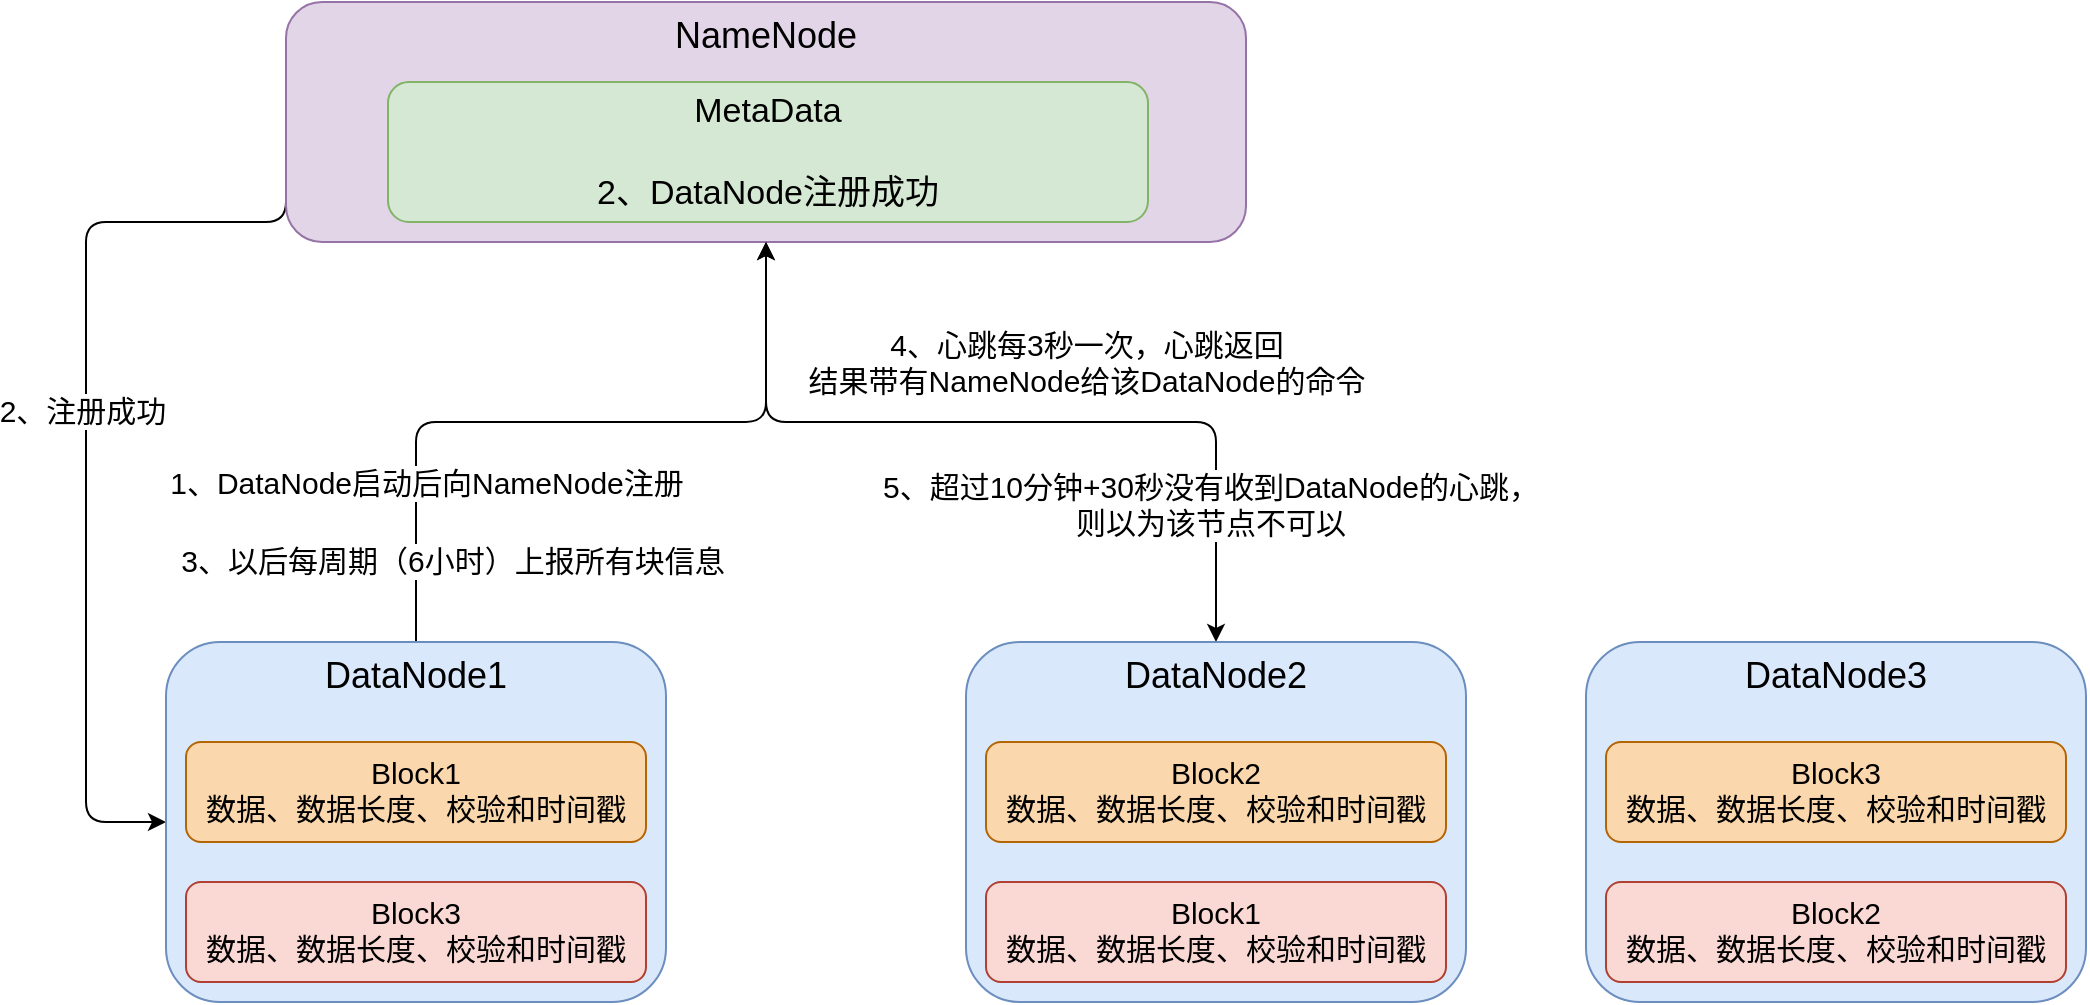 <mxfile version="20.7.4" type="device"><diagram id="k7M-R52TAv8aElYW2v4N" name="第 1 页"><mxGraphModel dx="2711" dy="904" grid="1" gridSize="10" guides="1" tooltips="1" connect="1" arrows="1" fold="1" page="1" pageScale="1" pageWidth="827" pageHeight="1169" math="0" shadow="0"><root><mxCell id="0"/><mxCell id="1" parent="0"/><mxCell id="m9uHF5oFQVav8fRi6qwv-14" style="edgeStyle=orthogonalEdgeStyle;rounded=1;orthogonalLoop=1;jettySize=auto;html=1;exitX=0;exitY=0.5;exitDx=0;exitDy=0;entryX=0;entryY=0.5;entryDx=0;entryDy=0;fontSize=15;" edge="1" parent="1" source="m9uHF5oFQVav8fRi6qwv-1" target="m9uHF5oFQVav8fRi6qwv-3"><mxGeometry relative="1" as="geometry"><Array as="points"><mxPoint x="20" y="120"/><mxPoint x="20" y="420"/></Array></mxGeometry></mxCell><mxCell id="m9uHF5oFQVav8fRi6qwv-15" value="2、注册成功" style="edgeLabel;html=1;align=center;verticalAlign=middle;resizable=0;points=[];fontSize=15;" vertex="1" connectable="0" parent="m9uHF5oFQVav8fRi6qwv-14"><mxGeometry x="-0.061" y="-2" relative="1" as="geometry"><mxPoint y="14" as="offset"/></mxGeometry></mxCell><mxCell id="m9uHF5oFQVav8fRi6qwv-1" value="NameNode" style="rounded=1;whiteSpace=wrap;html=1;fillColor=#e1d5e7;strokeColor=#9673a6;fontSize=18;align=center;verticalAlign=top;" vertex="1" parent="1"><mxGeometry x="120" y="10" width="480" height="120" as="geometry"/></mxCell><mxCell id="m9uHF5oFQVav8fRi6qwv-2" value="MetaData&lt;br&gt;&lt;br&gt;2、DataNode注册成功" style="rounded=1;whiteSpace=wrap;html=1;fillColor=#d5e8d4;strokeColor=#82b366;fontSize=17;align=center;verticalAlign=middle;" vertex="1" parent="1"><mxGeometry x="171" y="50" width="380" height="70" as="geometry"/></mxCell><mxCell id="m9uHF5oFQVav8fRi6qwv-16" style="edgeStyle=orthogonalEdgeStyle;rounded=1;orthogonalLoop=1;jettySize=auto;html=1;exitX=0.5;exitY=0;exitDx=0;exitDy=0;entryX=0.5;entryY=1;entryDx=0;entryDy=0;fontSize=15;" edge="1" parent="1" source="m9uHF5oFQVav8fRi6qwv-3" target="m9uHF5oFQVav8fRi6qwv-1"><mxGeometry relative="1" as="geometry"><Array as="points"><mxPoint x="185" y="220"/><mxPoint x="360" y="220"/></Array></mxGeometry></mxCell><mxCell id="m9uHF5oFQVav8fRi6qwv-18" value="1、DataNode启动后向NameNode注册" style="edgeLabel;html=1;align=center;verticalAlign=middle;resizable=0;points=[];fontSize=15;" vertex="1" connectable="0" parent="m9uHF5oFQVav8fRi6qwv-16"><mxGeometry x="-0.669" y="2" relative="1" as="geometry"><mxPoint x="7" y="-18" as="offset"/></mxGeometry></mxCell><mxCell id="m9uHF5oFQVav8fRi6qwv-3" value="DataNode1" style="rounded=1;whiteSpace=wrap;html=1;fillColor=#dae8fc;strokeColor=#6c8ebf;fontSize=18;align=center;verticalAlign=top;" vertex="1" parent="1"><mxGeometry x="60" y="330" width="250" height="180" as="geometry"/></mxCell><mxCell id="m9uHF5oFQVav8fRi6qwv-4" value="Block1&lt;br style=&quot;font-size: 15px;&quot;&gt;数据、数据长度、校验和时间戳" style="rounded=1;whiteSpace=wrap;html=1;fillColor=#fad7ac;strokeColor=#b46504;fontSize=15;align=center;verticalAlign=top;" vertex="1" parent="1"><mxGeometry x="70" y="380" width="230" height="50" as="geometry"/></mxCell><mxCell id="m9uHF5oFQVav8fRi6qwv-5" value="Block3&lt;br style=&quot;font-size: 15px;&quot;&gt;数据、数据长度、校验和时间戳" style="rounded=1;whiteSpace=wrap;html=1;fillColor=#fad9d5;strokeColor=#ae4132;fontSize=15;align=center;verticalAlign=top;" vertex="1" parent="1"><mxGeometry x="70" y="450" width="230" height="50" as="geometry"/></mxCell><mxCell id="m9uHF5oFQVav8fRi6qwv-17" style="edgeStyle=orthogonalEdgeStyle;rounded=1;orthogonalLoop=1;jettySize=auto;html=1;exitX=0.5;exitY=0;exitDx=0;exitDy=0;entryX=0.5;entryY=1;entryDx=0;entryDy=0;fontSize=15;startArrow=classic;startFill=1;" edge="1" parent="1" source="m9uHF5oFQVav8fRi6qwv-6" target="m9uHF5oFQVav8fRi6qwv-1"><mxGeometry relative="1" as="geometry"><Array as="points"><mxPoint x="585" y="220"/><mxPoint x="360" y="220"/></Array></mxGeometry></mxCell><mxCell id="m9uHF5oFQVav8fRi6qwv-20" value="4、心跳每3秒一次，心跳返回&lt;br&gt;结果带有NameNode给该DataNode的命令" style="edgeLabel;html=1;align=center;verticalAlign=middle;resizable=0;points=[];fontSize=15;" vertex="1" connectable="0" parent="m9uHF5oFQVav8fRi6qwv-17"><mxGeometry x="-0.621" y="-1" relative="1" as="geometry"><mxPoint x="-66" y="-60" as="offset"/></mxGeometry></mxCell><mxCell id="m9uHF5oFQVav8fRi6qwv-21" value="5、超过10分钟+30秒没有收到DataNode的心跳，&lt;br&gt;则以为该节点不可以" style="edgeLabel;html=1;align=center;verticalAlign=middle;resizable=0;points=[];fontSize=15;" vertex="1" connectable="0" parent="m9uHF5oFQVav8fRi6qwv-17"><mxGeometry x="-0.646" y="3" relative="1" as="geometry"><mxPoint y="6" as="offset"/></mxGeometry></mxCell><mxCell id="m9uHF5oFQVav8fRi6qwv-6" value="DataNode2" style="rounded=1;whiteSpace=wrap;html=1;fillColor=#dae8fc;strokeColor=#6c8ebf;fontSize=18;align=center;verticalAlign=top;" vertex="1" parent="1"><mxGeometry x="460" y="330" width="250" height="180" as="geometry"/></mxCell><mxCell id="m9uHF5oFQVav8fRi6qwv-7" value="Block2&lt;br style=&quot;font-size: 15px;&quot;&gt;数据、数据长度、校验和时间戳" style="rounded=1;whiteSpace=wrap;html=1;fillColor=#fad7ac;strokeColor=#b46504;fontSize=15;align=center;verticalAlign=top;" vertex="1" parent="1"><mxGeometry x="470" y="380" width="230" height="50" as="geometry"/></mxCell><mxCell id="m9uHF5oFQVav8fRi6qwv-8" value="Block1&lt;br style=&quot;font-size: 15px;&quot;&gt;数据、数据长度、校验和时间戳" style="rounded=1;whiteSpace=wrap;html=1;fillColor=#fad9d5;strokeColor=#ae4132;fontSize=15;align=center;verticalAlign=top;" vertex="1" parent="1"><mxGeometry x="470" y="450" width="230" height="50" as="geometry"/></mxCell><mxCell id="m9uHF5oFQVav8fRi6qwv-11" value="DataNode3" style="rounded=1;whiteSpace=wrap;html=1;fillColor=#dae8fc;strokeColor=#6c8ebf;fontSize=18;align=center;verticalAlign=top;" vertex="1" parent="1"><mxGeometry x="770" y="330" width="250" height="180" as="geometry"/></mxCell><mxCell id="m9uHF5oFQVav8fRi6qwv-12" value="Block3&lt;br style=&quot;font-size: 15px;&quot;&gt;数据、数据长度、校验和时间戳" style="rounded=1;whiteSpace=wrap;html=1;fillColor=#fad7ac;strokeColor=#b46504;fontSize=15;align=center;verticalAlign=top;" vertex="1" parent="1"><mxGeometry x="780" y="380" width="230" height="50" as="geometry"/></mxCell><mxCell id="m9uHF5oFQVav8fRi6qwv-13" value="Block2&lt;br style=&quot;font-size: 15px;&quot;&gt;数据、数据长度、校验和时间戳" style="rounded=1;whiteSpace=wrap;html=1;fillColor=#fad9d5;strokeColor=#ae4132;fontSize=15;align=center;verticalAlign=top;" vertex="1" parent="1"><mxGeometry x="780" y="450" width="230" height="50" as="geometry"/></mxCell><mxCell id="m9uHF5oFQVav8fRi6qwv-19" value="3、以后每周期（6小时）上报所有块信息" style="edgeLabel;html=1;align=center;verticalAlign=middle;resizable=0;points=[];fontSize=15;" vertex="1" connectable="0" parent="1"><mxGeometry x="219.998" y="250.004" as="geometry"><mxPoint x="-17" y="39" as="offset"/></mxGeometry></mxCell></root></mxGraphModel></diagram></mxfile>